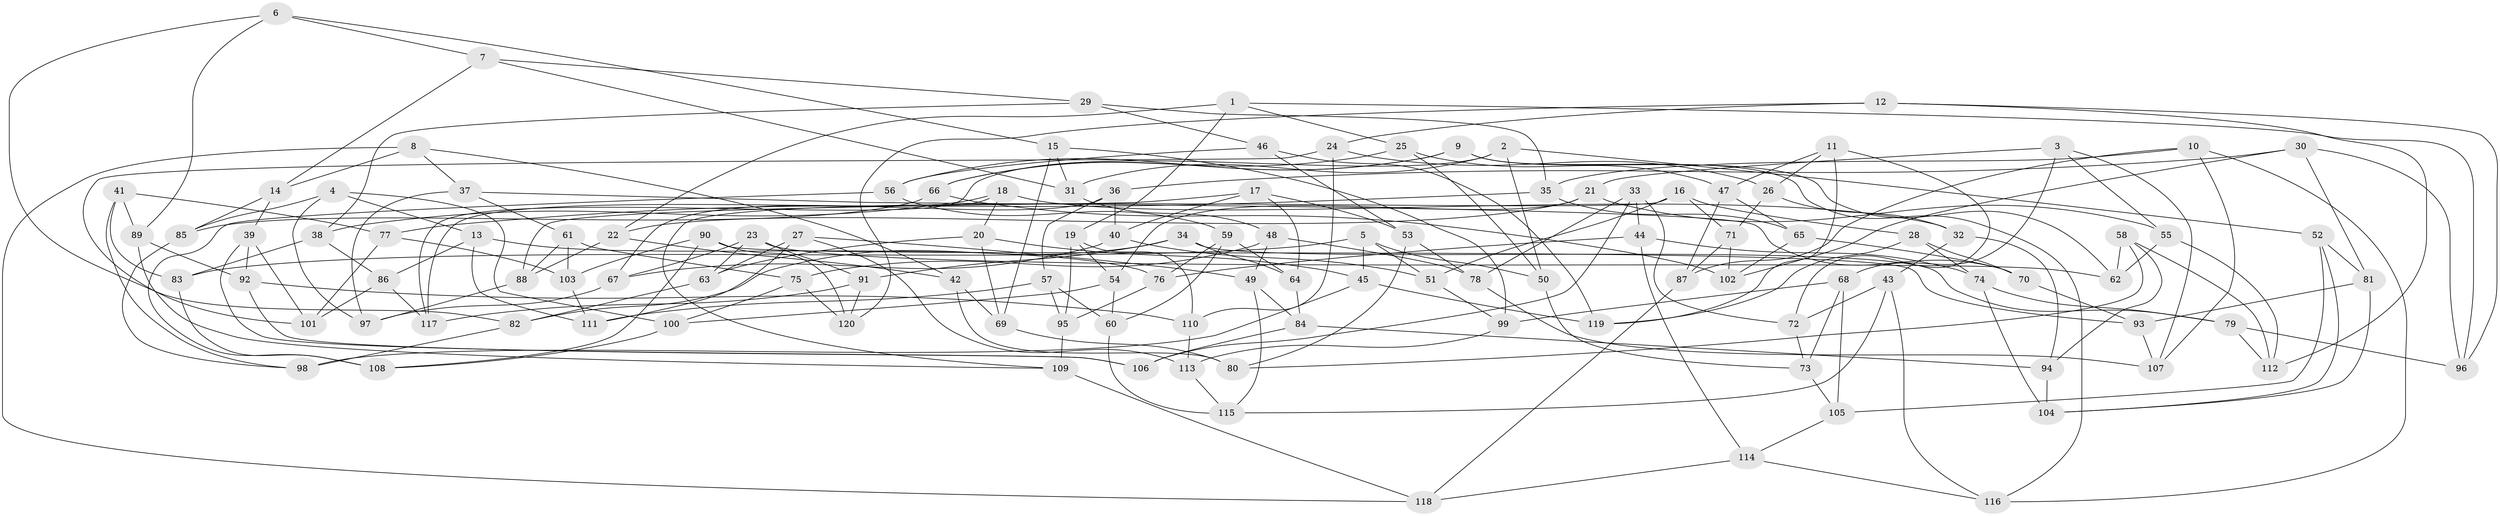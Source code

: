 // Generated by graph-tools (version 1.1) at 2025/11/02/27/25 16:11:48]
// undirected, 120 vertices, 240 edges
graph export_dot {
graph [start="1"]
  node [color=gray90,style=filled];
  1;
  2;
  3;
  4;
  5;
  6;
  7;
  8;
  9;
  10;
  11;
  12;
  13;
  14;
  15;
  16;
  17;
  18;
  19;
  20;
  21;
  22;
  23;
  24;
  25;
  26;
  27;
  28;
  29;
  30;
  31;
  32;
  33;
  34;
  35;
  36;
  37;
  38;
  39;
  40;
  41;
  42;
  43;
  44;
  45;
  46;
  47;
  48;
  49;
  50;
  51;
  52;
  53;
  54;
  55;
  56;
  57;
  58;
  59;
  60;
  61;
  62;
  63;
  64;
  65;
  66;
  67;
  68;
  69;
  70;
  71;
  72;
  73;
  74;
  75;
  76;
  77;
  78;
  79;
  80;
  81;
  82;
  83;
  84;
  85;
  86;
  87;
  88;
  89;
  90;
  91;
  92;
  93;
  94;
  95;
  96;
  97;
  98;
  99;
  100;
  101;
  102;
  103;
  104;
  105;
  106;
  107;
  108;
  109;
  110;
  111;
  112;
  113;
  114;
  115;
  116;
  117;
  118;
  119;
  120;
  1 -- 19;
  1 -- 96;
  1 -- 22;
  1 -- 25;
  2 -- 31;
  2 -- 52;
  2 -- 117;
  2 -- 50;
  3 -- 68;
  3 -- 107;
  3 -- 21;
  3 -- 55;
  4 -- 85;
  4 -- 97;
  4 -- 13;
  4 -- 100;
  5 -- 45;
  5 -- 50;
  5 -- 51;
  5 -- 83;
  6 -- 89;
  6 -- 7;
  6 -- 15;
  6 -- 82;
  7 -- 29;
  7 -- 31;
  7 -- 14;
  8 -- 14;
  8 -- 118;
  8 -- 42;
  8 -- 37;
  9 -- 62;
  9 -- 56;
  9 -- 66;
  9 -- 116;
  10 -- 107;
  10 -- 116;
  10 -- 87;
  10 -- 35;
  11 -- 119;
  11 -- 47;
  11 -- 26;
  11 -- 72;
  12 -- 24;
  12 -- 112;
  12 -- 120;
  12 -- 96;
  13 -- 76;
  13 -- 111;
  13 -- 86;
  14 -- 39;
  14 -- 85;
  15 -- 99;
  15 -- 69;
  15 -- 31;
  16 -- 71;
  16 -- 28;
  16 -- 51;
  16 -- 109;
  17 -- 40;
  17 -- 53;
  17 -- 88;
  17 -- 64;
  18 -- 20;
  18 -- 32;
  18 -- 117;
  18 -- 38;
  19 -- 95;
  19 -- 54;
  19 -- 110;
  20 -- 63;
  20 -- 69;
  20 -- 45;
  21 -- 55;
  21 -- 22;
  21 -- 54;
  22 -- 42;
  22 -- 88;
  23 -- 62;
  23 -- 67;
  23 -- 91;
  23 -- 63;
  24 -- 101;
  24 -- 26;
  24 -- 110;
  25 -- 66;
  25 -- 47;
  25 -- 50;
  26 -- 71;
  26 -- 32;
  27 -- 111;
  27 -- 63;
  27 -- 113;
  27 -- 49;
  28 -- 119;
  28 -- 70;
  28 -- 74;
  29 -- 35;
  29 -- 38;
  29 -- 46;
  30 -- 96;
  30 -- 102;
  30 -- 81;
  30 -- 36;
  31 -- 48;
  32 -- 94;
  32 -- 43;
  33 -- 106;
  33 -- 72;
  33 -- 44;
  33 -- 78;
  34 -- 91;
  34 -- 64;
  34 -- 82;
  34 -- 79;
  35 -- 77;
  35 -- 65;
  36 -- 40;
  36 -- 67;
  36 -- 57;
  37 -- 70;
  37 -- 61;
  37 -- 97;
  38 -- 83;
  38 -- 86;
  39 -- 106;
  39 -- 92;
  39 -- 101;
  40 -- 51;
  40 -- 67;
  41 -- 83;
  41 -- 77;
  41 -- 98;
  41 -- 89;
  42 -- 80;
  42 -- 69;
  43 -- 72;
  43 -- 116;
  43 -- 115;
  44 -- 76;
  44 -- 74;
  44 -- 114;
  45 -- 98;
  45 -- 119;
  46 -- 119;
  46 -- 53;
  46 -- 56;
  47 -- 65;
  47 -- 87;
  48 -- 49;
  48 -- 78;
  48 -- 75;
  49 -- 115;
  49 -- 84;
  50 -- 73;
  51 -- 99;
  52 -- 81;
  52 -- 105;
  52 -- 104;
  53 -- 80;
  53 -- 78;
  54 -- 60;
  54 -- 100;
  55 -- 112;
  55 -- 62;
  56 -- 108;
  56 -- 59;
  57 -- 111;
  57 -- 95;
  57 -- 60;
  58 -- 94;
  58 -- 80;
  58 -- 62;
  58 -- 112;
  59 -- 64;
  59 -- 60;
  59 -- 76;
  60 -- 115;
  61 -- 75;
  61 -- 88;
  61 -- 103;
  63 -- 82;
  64 -- 84;
  65 -- 70;
  65 -- 102;
  66 -- 85;
  66 -- 102;
  67 -- 97;
  68 -- 105;
  68 -- 99;
  68 -- 73;
  69 -- 80;
  70 -- 93;
  71 -- 87;
  71 -- 102;
  72 -- 73;
  73 -- 105;
  74 -- 104;
  74 -- 79;
  75 -- 100;
  75 -- 120;
  76 -- 95;
  77 -- 103;
  77 -- 101;
  78 -- 107;
  79 -- 112;
  79 -- 96;
  81 -- 93;
  81 -- 104;
  82 -- 98;
  83 -- 108;
  84 -- 94;
  84 -- 106;
  85 -- 98;
  86 -- 117;
  86 -- 101;
  87 -- 118;
  88 -- 97;
  89 -- 92;
  89 -- 109;
  90 -- 108;
  90 -- 103;
  90 -- 120;
  90 -- 93;
  91 -- 117;
  91 -- 120;
  92 -- 110;
  92 -- 106;
  93 -- 107;
  94 -- 104;
  95 -- 109;
  99 -- 113;
  100 -- 108;
  103 -- 111;
  105 -- 114;
  109 -- 118;
  110 -- 113;
  113 -- 115;
  114 -- 116;
  114 -- 118;
}

